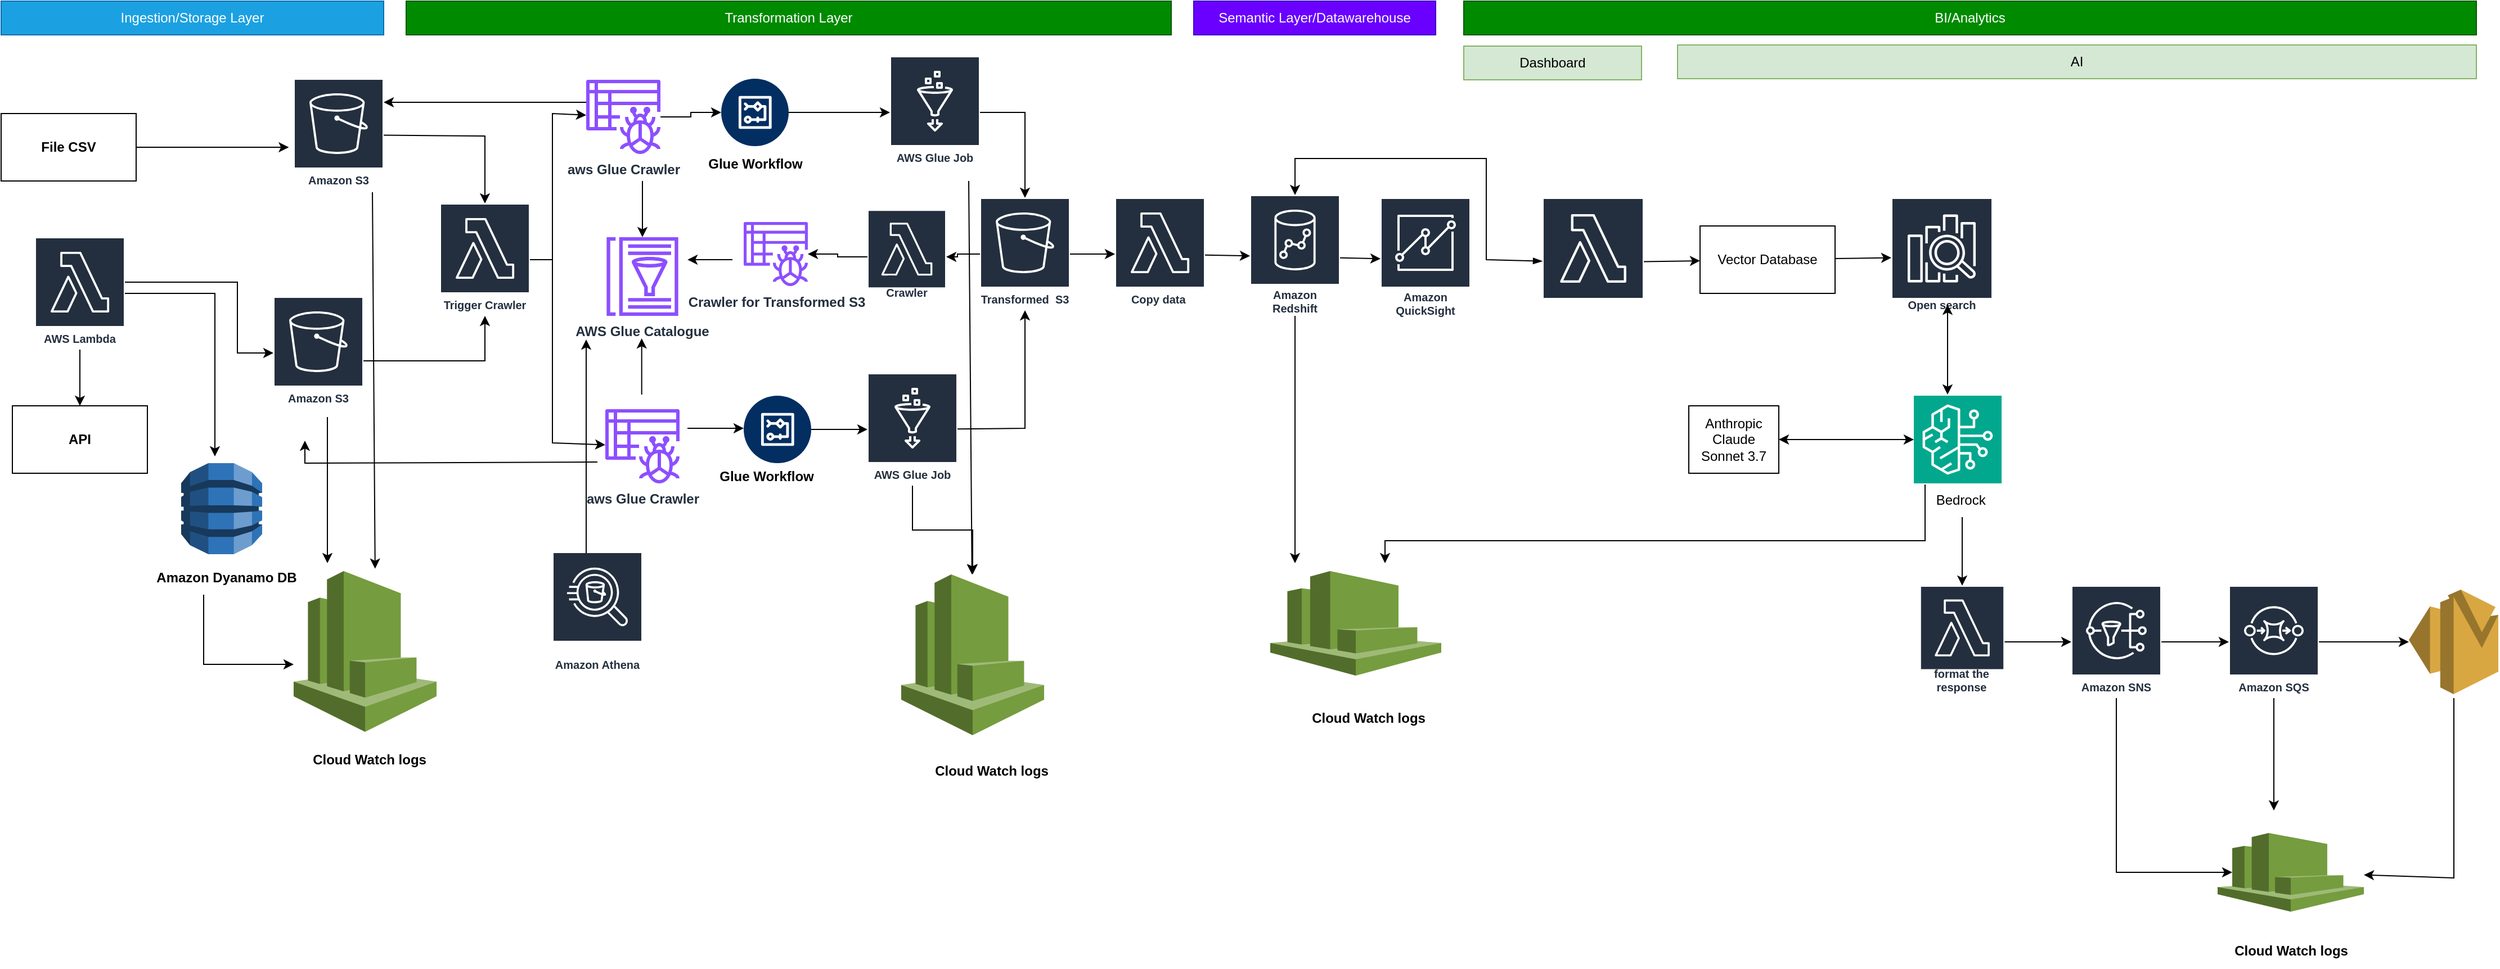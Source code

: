 <mxfile version="26.2.14">
  <diagram id="uVPwTSM-I4ESOb3dg7OG" name="Design- 1_group 7">
    <mxGraphModel grid="1" page="1" gridSize="10" guides="1" tooltips="1" connect="1" arrows="1" fold="1" pageScale="1" pageWidth="850" pageHeight="1100" math="0" shadow="0">
      <root>
        <mxCell id="0" />
        <mxCell id="1" parent="0" />
        <mxCell id="jxxskFBiHeyTxDnwI5Cl-1" value="&lt;b&gt;File CSV&lt;/b&gt;" style="rounded=0;whiteSpace=wrap;html=1;" vertex="1" parent="1">
          <mxGeometry x="20" y="180" width="120" height="60" as="geometry" />
        </mxCell>
        <mxCell id="jxxskFBiHeyTxDnwI5Cl-2" value="&lt;b&gt;API&lt;/b&gt;" style="rounded=0;whiteSpace=wrap;html=1;" vertex="1" parent="1">
          <mxGeometry x="30" y="440" width="120" height="60" as="geometry" />
        </mxCell>
        <mxCell id="jxxskFBiHeyTxDnwI5Cl-4" value="" style="edgeStyle=orthogonalEdgeStyle;rounded=0;orthogonalLoop=1;jettySize=auto;html=1;" edge="1" parent="1" source="jxxskFBiHeyTxDnwI5Cl-3" target="jxxskFBiHeyTxDnwI5Cl-2">
          <mxGeometry relative="1" as="geometry" />
        </mxCell>
        <mxCell id="jxxskFBiHeyTxDnwI5Cl-8" value="" style="edgeStyle=orthogonalEdgeStyle;rounded=0;orthogonalLoop=1;jettySize=auto;html=1;" edge="1" parent="1" source="jxxskFBiHeyTxDnwI5Cl-3" target="jxxskFBiHeyTxDnwI5Cl-5">
          <mxGeometry relative="1" as="geometry">
            <mxPoint x="190" y="340" as="targetPoint" />
            <Array as="points">
              <mxPoint x="230" y="330" />
              <mxPoint x="230" y="393" />
            </Array>
          </mxGeometry>
        </mxCell>
        <mxCell id="jxxskFBiHeyTxDnwI5Cl-3" value="AWS Lambda" style="sketch=0;outlineConnect=0;fontColor=#232F3E;gradientColor=none;strokeColor=#ffffff;fillColor=#232F3E;dashed=0;verticalLabelPosition=middle;verticalAlign=bottom;align=center;html=1;whiteSpace=wrap;fontSize=10;fontStyle=1;spacing=3;shape=mxgraph.aws4.productIcon;prIcon=mxgraph.aws4.lambda;" vertex="1" parent="1">
          <mxGeometry x="50" y="290" width="80" height="100" as="geometry" />
        </mxCell>
        <mxCell id="jxxskFBiHeyTxDnwI5Cl-5" value="Amazon S3" style="sketch=0;outlineConnect=0;fontColor=#232F3E;gradientColor=none;strokeColor=#ffffff;fillColor=#232F3E;dashed=0;verticalLabelPosition=middle;verticalAlign=bottom;align=center;html=1;whiteSpace=wrap;fontSize=10;fontStyle=1;spacing=3;shape=mxgraph.aws4.productIcon;prIcon=mxgraph.aws4.s3;" vertex="1" parent="1">
          <mxGeometry x="262" y="343" width="80" height="100" as="geometry" />
        </mxCell>
        <mxCell id="jxxskFBiHeyTxDnwI5Cl-10" value="Ingestion/Storage Layer" style="text;html=1;strokeColor=#006EAF;fillColor=#1ba1e2;align=center;verticalAlign=middle;whiteSpace=wrap;rounded=0;fontColor=#ffffff;" vertex="1" parent="1">
          <mxGeometry x="20" y="80" width="340" height="30" as="geometry" />
        </mxCell>
        <mxCell id="jxxskFBiHeyTxDnwI5Cl-13" value="Transformation Layer" style="text;html=1;strokeColor=#005700;fillColor=#008a00;align=center;verticalAlign=middle;whiteSpace=wrap;rounded=0;fontColor=#ffffff;" vertex="1" parent="1">
          <mxGeometry x="380" y="80" width="680" height="30" as="geometry" />
        </mxCell>
        <mxCell id="jxxskFBiHeyTxDnwI5Cl-16" value="Semantic Layer/Datawarehouse" style="text;html=1;strokeColor=#3700CC;fillColor=#6a00ff;align=center;verticalAlign=middle;whiteSpace=wrap;rounded=0;fontColor=#ffffff;" vertex="1" parent="1">
          <mxGeometry x="1080" y="80" width="215" height="30" as="geometry" />
        </mxCell>
        <mxCell id="jxxskFBiHeyTxDnwI5Cl-19" value="BI/Analytics" style="text;html=1;strokeColor=#005700;fillColor=#008a00;align=center;verticalAlign=middle;whiteSpace=wrap;rounded=0;fontColor=#ffffff;" vertex="1" parent="1">
          <mxGeometry x="1320" y="80" width="900" height="30" as="geometry" />
        </mxCell>
        <mxCell id="jxxskFBiHeyTxDnwI5Cl-20" value="Dashboard" style="text;html=1;strokeColor=#82b366;fillColor=#d5e8d4;align=center;verticalAlign=middle;whiteSpace=wrap;rounded=0;" vertex="1" parent="1">
          <mxGeometry x="1320" y="120" width="158" height="30" as="geometry" />
        </mxCell>
        <mxCell id="jxxskFBiHeyTxDnwI5Cl-21" value="AI" style="text;html=1;strokeColor=#82b366;fillColor=#d5e8d4;align=center;verticalAlign=middle;whiteSpace=wrap;rounded=0;" vertex="1" parent="1">
          <mxGeometry x="1510" y="119" width="710" height="30" as="geometry" />
        </mxCell>
        <mxCell id="kxueX3T6nrPfQmK-YqOd-4" value="&lt;b&gt;AWS Glue Catalogue&lt;/b&gt;" style="rounded=1;whiteSpace=wrap;html=1;sketch=0;outlineConnect=0;fontColor=#232F3E;gradientColor=none;fillColor=#8C4FFF;strokeColor=none;dashed=0;verticalLabelPosition=bottom;verticalAlign=top;fontStyle=0;aspect=fixed;pointerEvents=1;shape=mxgraph.aws4.glue_data_catalog;" vertex="1" parent="1">
          <mxGeometry x="520" y="290" width="140" height="70" as="geometry" />
        </mxCell>
        <mxCell id="NdgmMcUFVwRqG-mPWk5h-1" value="Amazon Redshift" style="sketch=0;outlineConnect=0;fontColor=#232F3E;gradientColor=none;strokeColor=#ffffff;fillColor=#232F3E;dashed=0;verticalLabelPosition=middle;verticalAlign=bottom;align=center;html=1;whiteSpace=wrap;fontSize=10;fontStyle=1;spacing=3;shape=mxgraph.aws4.productIcon;prIcon=mxgraph.aws4.redshift;" vertex="1" parent="1">
          <mxGeometry x="1130" y="252.5" width="80" height="110" as="geometry" />
        </mxCell>
        <mxCell id="NdgmMcUFVwRqG-mPWk5h-3" value="&lt;span style=&quot;color: rgba(0, 0, 0, 0); font-family: monospace; font-size: 0px; text-align: start;&quot;&gt;%3CmxGraphModel%3E%3Croot%3E%3CmxCell%20id%3D%220%22%2F%3E%3CmxCell%20id%3D%221%22%20parent%3D%220%22%2F%3E%3CmxCell%20id%3D%222%22%20value%3D%22%22%20style%3D%22rounded%3D0%3BwhiteSpace%3Dwrap%3Bhtml%3D1%3B%22%20vertex%3D%221%22%20parent%3D%221%22%3E%3CmxGeometry%20x%3D%22620%22%20y%3D%22280%22%20width%3D%22500%22%20height%3D%22140%22%20as%3D%22geometry%22%2F%3E%3C%2FmxCell%3E%3CmxCell%20id%3D%223%22%20value%3D%22%22%20style%3D%22rounded%3D0%3BwhiteSpace%3Dwrap%3Bhtml%3D1%3B%22%20vertex%3D%221%22%20parent%3D%221%22%3E%3CmxGeometry%20x%3D%22620%22%20y%3D%2230%22%20width%3D%22500%22%20height%3D%22190%22%20as%3D%22geometry%22%2F%3E%3C%2FmxCell%3E%3CmxCell%20id%3D%224%22%20value%3D%22%22%20style%3D%22edgeStyle%3DorthogonalEdgeStyle%3Brounded%3D0%3BorthogonalLoop%3D1%3BjettySize%3Dauto%3Bhtml%3D1%3B%22%20edge%3D%221%22%20source%3D%225%22%20parent%3D%221%22%3E%3CmxGeometry%20relative%3D%221%22%20as%3D%22geometry%22%3E%3CmxPoint%20x%3D%22777%22%20y%3D%22119%22%20as%3D%22targetPoint%22%2F%3E%3C%2FmxGeometry%3E%3C%2FmxCell%3E%3CmxCell%20id%3D%225%22%20value%3D%22%22%20style%3D%22sketch%3D0%3BoutlineConnect%3D0%3BfontColor%3D%23232F3E%3BgradientColor%3Dnone%3BfillColor%3D%238C4FFF%3BstrokeColor%3Dnone%3Bdashed%3D0%3BverticalLabelPosition%3Dbottom%3BverticalAlign%3Dtop%3Balign%3Dcenter%3Bhtml%3D1%3BfontSize%3D12%3BfontStyle%3D0%3Baspect%3Dfixed%3BpointerEvents%3D1%3Bshape%3Dmxgraph.aws4.redshift_query_editor_v20_light%3B%22%20vertex%3D%221%22%20parent%3D%221%22%3E%3CmxGeometry%20x%3D%22640%22%20y%3D%2280%22%20width%3D%2278%22%20height%3D%2278%22%20as%3D%22geometry%22%2F%3E%3C%2FmxCell%3E%3CmxCell%20id%3D%226%22%20value%3D%22%26lt%3Bspan%20style%3D%26quot%3Bfont-size%3A%2020px%3B%26quot%3B%26gt%3BQuery%20Redshift%26amp%3Bnbsp%3B%20%26amp%3Bnbsp%3B%26amp%3Bnbsp%3B%26lt%3B%2Fspan%26gt%3B%22%20style%3D%22text%3Bhtml%3D1%3Balign%3Dcenter%3BverticalAlign%3Dmiddle%3BwhiteSpace%3Dwrap%3Brounded%3D0%3B%22%20vertex%3D%221%22%20parent%3D%221%22%3E%3CmxGeometry%20x%3D%22630%22%20y%3D%22170%22%20width%3D%2281%22%20height%3D%2250%22%20as%3D%22geometry%22%2F%3E%3C%2FmxCell%3E%3CmxCell%20id%3D%227%22%20value%3D%22%22%20style%3D%22edgeStyle%3DorthogonalEdgeStyle%3Brounded%3D0%3BorthogonalLoop%3D1%3BjettySize%3Dauto%3Bhtml%3D1%3B%22%20edge%3D%221%22%20source%3D%228%22%20target%3D%2210%22%20parent%3D%221%22%3E%3CmxGeometry%20relative%3D%221%22%20as%3D%22geometry%22%2F%3E%3C%2FmxCell%3E%3CmxCell%20id%3D%228%22%20value%3D%22%22%20style%3D%22rounded%3D1%3BwhiteSpace%3Dwrap%3Bhtml%3D1%3B%22%20vertex%3D%221%22%20parent%3D%221%22%3E%3CmxGeometry%20x%3D%22780%22%20y%3D%2264%22%20width%3D%22130%22%20height%3D%22110%22%20as%3D%22geometry%22%2F%3E%3C%2FmxCell%3E%3CmxCell%20id%3D%229%22%20value%3D%22%26lt%3Bb%26gt%3B%26lt%3Bfont%20style%3D%26quot%3Bfont-size%3A%2016px%3B%26quot%3B%26gt%3BFormat%20the%20query%20result%26amp%3Bnbsp%3B%20%26amp%3Bnbsp%3B%26lt%3B%2Ffont%26gt%3B%26lt%3B%2Fb%26gt%3B%22%20style%3D%22text%3Bhtml%3D1%3Balign%3Dcenter%3BverticalAlign%3Dmiddle%3BwhiteSpace%3Dwrap%3Brounded%3D0%3B%22%20vertex%3D%221%22%20parent%3D%221%22%3E%3CmxGeometry%20x%3D%22800%22%20y%3D%22120%22%20width%3D%2280%22%20height%3D%2213%22%20as%3D%22geometry%22%2F%3E%3C%2FmxCell%3E%3CmxCell%20id%3D%2210%22%20value%3D%22%26lt%3Bb%26gt%3B%26lt%3Bfont%20style%3D%26quot%3Bfont-size%3A%2017px%3B%26quot%3B%26gt%3BCreate%20Bedrock%20Prompt%26lt%3B%2Ffont%26gt%3B%26lt%3B%2Fb%26gt%3B%22%20style%3D%22rounded%3D1%3BwhiteSpace%3Dwrap%3Bhtml%3D1%3B%22%20vertex%3D%221%22%20parent%3D%221%22%3E%3CmxGeometry%20x%3D%22958%22%20y%3D%2270%22%20width%3D%22142%22%20height%3D%22100%22%20as%3D%22geometry%22%2F%3E%3C%2FmxCell%3E%3CmxCell%20id%3D%2211%22%20value%3D%22%22%20style%3D%22edgeStyle%3DorthogonalEdgeStyle%3Brounded%3D0%3BorthogonalLoop%3D1%3BjettySize%3Dauto%3Bhtml%3D1%3B%22%20edge%3D%221%22%20source%3D%2212%22%20target%3D%2213%22%20parent%3D%221%22%3E%3CmxGeometry%20relative%3D%221%22%20as%3D%22geometry%22%2F%3E%3C%2FmxCell%3E%3CmxCell%20id%3D%2212%22%20value%3D%22%26lt%3Bb%26gt%3B%26lt%3Bfont%20style%3D%26quot%3Bfont-size%3A%2014px%3B%26quot%3B%26gt%3BExtract%20and%20clean%20the%20response%26lt%3B%2Ffont%26gt%3B%26lt%3B%2Fb%26gt%3B%22%20style%3D%22rounded%3D1%3BwhiteSpace%3Dwrap%3Bhtml%3D1%3B%22%20vertex%3D%221%22%20parent%3D%221%22%3E%3CmxGeometry%20x%3D%22770%22%20y%3D%22300%22%20width%3D%22150%22%20height%3D%2280%22%20as%3D%22geometry%22%2F%3E%3C%2FmxCell%3E%3CmxCell%20id%3D%2213%22%20value%3D%22%26lt%3Bb%26gt%3B%26lt%3Bfont%20style%3D%26quot%3Bfont-size%3A%2015px%3B%26quot%3B%26gt%3BCompose%20Email%26lt%3B%2Ffont%26gt%3B%26lt%3B%2Fb%26gt%3B%22%20style%3D%22rounded%3D1%3BwhiteSpace%3Dwrap%3Bhtml%3D1%3B%22%20vertex%3D%221%22%20parent%3D%221%22%3E%3CmxGeometry%20x%3D%22970%22%20y%3D%22300%22%20width%3D%22130%22%20height%3D%2280%22%20as%3D%22geometry%22%2F%3E%3C%2FmxCell%3E%3C%2Froot%3E%3C%2FmxGraphModel%3E&lt;/span&gt;" style="text;html=1;align=center;verticalAlign=middle;resizable=0;points=[];autosize=1;strokeColor=none;fillColor=none;" vertex="1" parent="1">
          <mxGeometry x="1360" y="168" width="20" height="30" as="geometry" />
        </mxCell>
        <mxCell id="NdgmMcUFVwRqG-mPWk5h-4" value="" style="endArrow=classic;html=1;rounded=0;" edge="1" parent="1" source="NdgmMcUFVwRqG-mPWk5h-1">
          <mxGeometry width="50" height="50" relative="1" as="geometry">
            <mxPoint x="1030" y="210" as="sourcePoint" />
            <mxPoint x="1246" y="309.138" as="targetPoint" />
            <Array as="points" />
          </mxGeometry>
        </mxCell>
        <mxCell id="NdgmMcUFVwRqG-mPWk5h-24" value="" style="edgeStyle=orthogonalEdgeStyle;rounded=0;orthogonalLoop=1;jettySize=auto;html=1;" edge="1" parent="1">
          <mxGeometry relative="1" as="geometry">
            <mxPoint x="1562" y="269" as="sourcePoint" />
          </mxGeometry>
        </mxCell>
        <mxCell id="NdgmMcUFVwRqG-mPWk5h-28" value="" style="edgeStyle=orthogonalEdgeStyle;rounded=0;orthogonalLoop=1;jettySize=auto;html=1;" edge="1" parent="1">
          <mxGeometry relative="1" as="geometry">
            <mxPoint x="1572" y="490" as="sourcePoint" />
          </mxGeometry>
        </mxCell>
        <mxCell id="tdSEYLFO0Eo2iPIAGFcT-5" value="" style="edgeStyle=orthogonalEdgeStyle;rounded=0;orthogonalLoop=1;jettySize=auto;html=1;" edge="1" parent="1" source="NdgmMcUFVwRqG-mPWk5h-43" target="tdSEYLFO0Eo2iPIAGFcT-3">
          <mxGeometry relative="1" as="geometry" />
        </mxCell>
        <mxCell id="NdgmMcUFVwRqG-mPWk5h-43" value="Transformed&amp;nbsp;&lt;span style=&quot;background-color: transparent; color: light-dark(rgb(35, 47, 62), rgb(189, 199, 212));&quot;&gt;&amp;nbsp;S3&lt;/span&gt;" style="sketch=0;outlineConnect=0;fontColor=#232F3E;gradientColor=none;strokeColor=#ffffff;fillColor=#232F3E;dashed=0;verticalLabelPosition=middle;verticalAlign=bottom;align=center;html=1;whiteSpace=wrap;fontSize=10;fontStyle=1;spacing=3;shape=mxgraph.aws4.productIcon;prIcon=mxgraph.aws4.s3;" vertex="1" parent="1">
          <mxGeometry x="890" y="255" width="80" height="100" as="geometry" />
        </mxCell>
        <mxCell id="NdgmMcUFVwRqG-mPWk5h-44" value="AWS Glue Job" style="sketch=0;outlineConnect=0;fontColor=#232F3E;gradientColor=none;strokeColor=#ffffff;fillColor=#232F3E;dashed=0;verticalLabelPosition=middle;verticalAlign=bottom;align=center;html=1;whiteSpace=wrap;fontSize=10;fontStyle=1;spacing=3;shape=mxgraph.aws4.productIcon;prIcon=mxgraph.aws4.glue;" vertex="1" parent="1">
          <mxGeometry x="810" y="129" width="80" height="100" as="geometry" />
        </mxCell>
        <mxCell id="NdgmMcUFVwRqG-mPWk5h-47" value="&lt;b&gt;aws Glue Crawler&lt;/b&gt;" style="sketch=0;outlineConnect=0;fontColor=#232F3E;gradientColor=none;fillColor=#8C4FFF;strokeColor=none;dashed=0;verticalLabelPosition=bottom;verticalAlign=top;align=center;html=1;fontSize=12;fontStyle=0;aspect=fixed;pointerEvents=1;shape=mxgraph.aws4.glue_crawlers;" vertex="1" parent="1">
          <mxGeometry x="557" y="443" width="66" height="66" as="geometry" />
        </mxCell>
        <mxCell id="NdgmMcUFVwRqG-mPWk5h-52" value="Amazon S3" style="sketch=0;outlineConnect=0;fontColor=#232F3E;gradientColor=none;strokeColor=#ffffff;fillColor=#232F3E;dashed=0;verticalLabelPosition=middle;verticalAlign=bottom;align=center;html=1;whiteSpace=wrap;fontSize=10;fontStyle=1;spacing=3;shape=mxgraph.aws4.productIcon;prIcon=mxgraph.aws4.s3;" vertex="1" parent="1">
          <mxGeometry x="280" y="149" width="80" height="100" as="geometry" />
        </mxCell>
        <mxCell id="NdgmMcUFVwRqG-mPWk5h-54" value="" style="endArrow=classic;html=1;rounded=0;exitX=1;exitY=0.5;exitDx=0;exitDy=0;entryX=-0.054;entryY=0.61;entryDx=0;entryDy=0;entryPerimeter=0;" edge="1" parent="1" source="jxxskFBiHeyTxDnwI5Cl-1" target="NdgmMcUFVwRqG-mPWk5h-52">
          <mxGeometry width="50" height="50" relative="1" as="geometry">
            <mxPoint x="730" y="320" as="sourcePoint" />
            <mxPoint x="780" y="270" as="targetPoint" />
          </mxGeometry>
        </mxCell>
        <mxCell id="tdSEYLFO0Eo2iPIAGFcT-37" value="" style="edgeStyle=orthogonalEdgeStyle;rounded=0;orthogonalLoop=1;jettySize=auto;html=1;" edge="1" parent="1" source="NdgmMcUFVwRqG-mPWk5h-56" target="tdSEYLFO0Eo2iPIAGFcT-25">
          <mxGeometry relative="1" as="geometry" />
        </mxCell>
        <mxCell id="NdgmMcUFVwRqG-mPWk5h-56" value="&lt;b&gt;aws Glue Crawler&lt;/b&gt;" style="sketch=0;outlineConnect=0;fontColor=#232F3E;gradientColor=none;fillColor=#8C4FFF;strokeColor=none;dashed=0;verticalLabelPosition=bottom;verticalAlign=top;align=center;html=1;fontSize=12;fontStyle=0;aspect=fixed;pointerEvents=1;shape=mxgraph.aws4.glue_crawlers;" vertex="1" parent="1">
          <mxGeometry x="540" y="150" width="66" height="66" as="geometry" />
        </mxCell>
        <mxCell id="NdgmMcUFVwRqG-mPWk5h-58" value="" style="endArrow=classic;html=1;rounded=0;" edge="1" parent="1">
          <mxGeometry width="50" height="50" relative="1" as="geometry">
            <mxPoint x="589.33" y="430" as="sourcePoint" />
            <mxPoint x="589.33" y="380" as="targetPoint" />
          </mxGeometry>
        </mxCell>
        <mxCell id="NdgmMcUFVwRqG-mPWk5h-59" value="Trigger Crawler" style="sketch=0;outlineConnect=0;fontColor=#232F3E;gradientColor=none;strokeColor=#ffffff;fillColor=#232F3E;dashed=0;verticalLabelPosition=middle;verticalAlign=bottom;align=center;html=1;whiteSpace=wrap;fontSize=10;fontStyle=1;spacing=3;shape=mxgraph.aws4.productIcon;prIcon=mxgraph.aws4.lambda;" vertex="1" parent="1">
          <mxGeometry x="410" y="260" width="80" height="100" as="geometry" />
        </mxCell>
        <mxCell id="NdgmMcUFVwRqG-mPWk5h-62" value="" style="endArrow=classic;html=1;rounded=0;" edge="1" parent="1" target="NdgmMcUFVwRqG-mPWk5h-59">
          <mxGeometry width="50" height="50" relative="1" as="geometry">
            <mxPoint x="342" y="400" as="sourcePoint" />
            <mxPoint x="450" y="420" as="targetPoint" />
            <Array as="points">
              <mxPoint x="390" y="400" />
              <mxPoint x="450" y="400" />
            </Array>
          </mxGeometry>
        </mxCell>
        <mxCell id="NdgmMcUFVwRqG-mPWk5h-63" value="" style="endArrow=classic;html=1;rounded=0;" edge="1" parent="1" source="NdgmMcUFVwRqG-mPWk5h-52" target="NdgmMcUFVwRqG-mPWk5h-59">
          <mxGeometry width="50" height="50" relative="1" as="geometry">
            <mxPoint x="960" y="320" as="sourcePoint" />
            <mxPoint x="450" y="250" as="targetPoint" />
            <Array as="points">
              <mxPoint x="450" y="200" />
            </Array>
          </mxGeometry>
        </mxCell>
        <mxCell id="NdgmMcUFVwRqG-mPWk5h-64" value="" style="endArrow=classic;html=1;rounded=0;" edge="1" parent="1" source="NdgmMcUFVwRqG-mPWk5h-59" target="NdgmMcUFVwRqG-mPWk5h-56">
          <mxGeometry width="50" height="50" relative="1" as="geometry">
            <mxPoint x="740" y="320" as="sourcePoint" />
            <mxPoint x="530" y="180" as="targetPoint" />
            <Array as="points">
              <mxPoint x="510" y="310" />
              <mxPoint x="510" y="180" />
            </Array>
          </mxGeometry>
        </mxCell>
        <mxCell id="NdgmMcUFVwRqG-mPWk5h-65" value="" style="endArrow=classic;html=1;rounded=0;" edge="1" parent="1" target="NdgmMcUFVwRqG-mPWk5h-47">
          <mxGeometry width="50" height="50" relative="1" as="geometry">
            <mxPoint x="510" y="310" as="sourcePoint" />
            <mxPoint x="510" y="510" as="targetPoint" />
            <Array as="points">
              <mxPoint x="510" y="473" />
            </Array>
          </mxGeometry>
        </mxCell>
        <mxCell id="vnR1EjzJwdxpdGLLJzKx-2" value="" style="edgeStyle=orthogonalEdgeStyle;rounded=0;orthogonalLoop=1;jettySize=auto;html=1;" edge="1" parent="1" source="NdgmMcUFVwRqG-mPWk5h-66" target="vnR1EjzJwdxpdGLLJzKx-1">
          <mxGeometry relative="1" as="geometry" />
        </mxCell>
        <mxCell id="NdgmMcUFVwRqG-mPWk5h-66" value="AWS Glue Job" style="sketch=0;outlineConnect=0;fontColor=#232F3E;gradientColor=none;strokeColor=#ffffff;fillColor=#232F3E;dashed=0;verticalLabelPosition=middle;verticalAlign=bottom;align=center;html=1;whiteSpace=wrap;fontSize=10;fontStyle=1;spacing=3;shape=mxgraph.aws4.productIcon;prIcon=mxgraph.aws4.glue;" vertex="1" parent="1">
          <mxGeometry x="790" y="411" width="80" height="100" as="geometry" />
        </mxCell>
        <mxCell id="NdgmMcUFVwRqG-mPWk5h-68" value="" style="endArrow=classic;html=1;rounded=0;" edge="1" parent="1">
          <mxGeometry width="50" height="50" relative="1" as="geometry">
            <mxPoint x="630" y="460" as="sourcePoint" />
            <mxPoint x="680" y="460" as="targetPoint" />
          </mxGeometry>
        </mxCell>
        <mxCell id="NdgmMcUFVwRqG-mPWk5h-69" value="" style="endArrow=classic;html=1;rounded=0;" edge="1" parent="1" source="NdgmMcUFVwRqG-mPWk5h-44" target="NdgmMcUFVwRqG-mPWk5h-43">
          <mxGeometry width="50" height="50" relative="1" as="geometry">
            <mxPoint x="740" y="320" as="sourcePoint" />
            <mxPoint x="790" y="270" as="targetPoint" />
            <Array as="points">
              <mxPoint x="930" y="179" />
            </Array>
          </mxGeometry>
        </mxCell>
        <mxCell id="NdgmMcUFVwRqG-mPWk5h-70" value="" style="endArrow=classic;html=1;rounded=0;" edge="1" parent="1" source="NdgmMcUFVwRqG-mPWk5h-66" target="NdgmMcUFVwRqG-mPWk5h-43">
          <mxGeometry width="50" height="50" relative="1" as="geometry">
            <mxPoint x="780" y="430" as="sourcePoint" />
            <mxPoint x="870" y="380" as="targetPoint" />
            <Array as="points">
              <mxPoint x="930" y="460" />
            </Array>
          </mxGeometry>
        </mxCell>
        <mxCell id="NdgmMcUFVwRqG-mPWk5h-72" value="" style="endArrow=classic;html=1;rounded=0;" edge="1" parent="1" target="kxueX3T6nrPfQmK-YqOd-4">
          <mxGeometry width="50" height="50" relative="1" as="geometry">
            <mxPoint x="590" y="240" as="sourcePoint" />
            <mxPoint x="840" y="360" as="targetPoint" />
          </mxGeometry>
        </mxCell>
        <mxCell id="NdgmMcUFVwRqG-mPWk5h-73" value="Copy data&amp;nbsp;" style="sketch=0;outlineConnect=0;fontColor=#232F3E;gradientColor=none;strokeColor=#ffffff;fillColor=#232F3E;dashed=0;verticalLabelPosition=middle;verticalAlign=bottom;align=center;html=1;whiteSpace=wrap;fontSize=10;fontStyle=1;spacing=3;shape=mxgraph.aws4.productIcon;prIcon=mxgraph.aws4.lambda;" vertex="1" parent="1">
          <mxGeometry x="1010" y="255" width="80" height="100" as="geometry" />
        </mxCell>
        <mxCell id="NdgmMcUFVwRqG-mPWk5h-74" value="" style="endArrow=classic;html=1;rounded=0;" edge="1" parent="1" source="NdgmMcUFVwRqG-mPWk5h-43" target="NdgmMcUFVwRqG-mPWk5h-73">
          <mxGeometry width="50" height="50" relative="1" as="geometry">
            <mxPoint x="850" y="520" as="sourcePoint" />
            <mxPoint x="900" y="470" as="targetPoint" />
          </mxGeometry>
        </mxCell>
        <mxCell id="NdgmMcUFVwRqG-mPWk5h-75" value="" style="endArrow=classic;html=1;rounded=0;" edge="1" parent="1" source="NdgmMcUFVwRqG-mPWk5h-73" target="NdgmMcUFVwRqG-mPWk5h-1">
          <mxGeometry width="50" height="50" relative="1" as="geometry">
            <mxPoint x="980" y="310" as="sourcePoint" />
            <mxPoint x="1000" y="299" as="targetPoint" />
          </mxGeometry>
        </mxCell>
        <mxCell id="KIyy2ukATVrZH0DJ2-jI-8" value="" style="endArrow=classic;html=1;rounded=0;startArrow=blockThin;startFill=1;" edge="1" parent="1" target="NdgmMcUFVwRqG-mPWk5h-1">
          <mxGeometry width="50" height="50" relative="1" as="geometry">
            <mxPoint x="1390" y="311.316" as="sourcePoint" />
            <mxPoint x="1060" y="240" as="targetPoint" />
            <Array as="points">
              <mxPoint x="1340" y="310" />
              <mxPoint x="1340" y="220" />
              <mxPoint x="1170" y="220" />
            </Array>
          </mxGeometry>
        </mxCell>
        <mxCell id="omUw0oPAIwcZddVCJaXM-2" value="" style="endArrow=classic;html=1;rounded=0;" edge="1" parent="1">
          <mxGeometry width="50" height="50" relative="1" as="geometry">
            <mxPoint x="540" y="170" as="sourcePoint" />
            <mxPoint x="360" y="170" as="targetPoint" />
          </mxGeometry>
        </mxCell>
        <mxCell id="omUw0oPAIwcZddVCJaXM-3" value="" style="endArrow=classic;html=1;rounded=0;" edge="1" parent="1">
          <mxGeometry width="50" height="50" relative="1" as="geometry">
            <mxPoint x="550" y="490" as="sourcePoint" />
            <mxPoint x="290" y="471" as="targetPoint" />
            <Array as="points">
              <mxPoint x="290" y="491" />
            </Array>
          </mxGeometry>
        </mxCell>
        <mxCell id="omUw0oPAIwcZddVCJaXM-4" value="&lt;b&gt;Crawler for Transformed S3&lt;/b&gt;" style="sketch=0;outlineConnect=0;fontColor=#232F3E;gradientColor=none;fillColor=#8C4FFF;strokeColor=none;dashed=0;verticalLabelPosition=bottom;verticalAlign=top;align=center;html=1;fontSize=12;fontStyle=0;aspect=fixed;pointerEvents=1;shape=mxgraph.aws4.glue_crawlers;" vertex="1" parent="1">
          <mxGeometry x="680" y="276.5" width="57" height="57" as="geometry" />
        </mxCell>
        <mxCell id="omUw0oPAIwcZddVCJaXM-5" value="" style="endArrow=classic;html=1;rounded=0;entryX=1.129;entryY=0.286;entryDx=0;entryDy=0;entryPerimeter=0;" edge="1" parent="1" target="kxueX3T6nrPfQmK-YqOd-4">
          <mxGeometry width="50" height="50" relative="1" as="geometry">
            <mxPoint x="670" y="310" as="sourcePoint" />
            <mxPoint x="720" y="260" as="targetPoint" />
          </mxGeometry>
        </mxCell>
        <mxCell id="tdSEYLFO0Eo2iPIAGFcT-1" value="Amazon Athena" style="sketch=0;outlineConnect=0;fontColor=#232F3E;gradientColor=none;strokeColor=#ffffff;fillColor=#232F3E;dashed=0;verticalLabelPosition=middle;verticalAlign=bottom;align=center;html=1;whiteSpace=wrap;fontSize=10;fontStyle=1;spacing=3;shape=mxgraph.aws4.productIcon;prIcon=mxgraph.aws4.athena;" vertex="1" parent="1">
          <mxGeometry x="510" y="570" width="80" height="110" as="geometry" />
        </mxCell>
        <mxCell id="tdSEYLFO0Eo2iPIAGFcT-2" value="" style="endArrow=classic;html=1;rounded=0;" edge="1" parent="1">
          <mxGeometry width="50" height="50" relative="1" as="geometry">
            <mxPoint x="540" y="571" as="sourcePoint" />
            <mxPoint x="540" y="381" as="targetPoint" />
          </mxGeometry>
        </mxCell>
        <mxCell id="tdSEYLFO0Eo2iPIAGFcT-4" value="" style="edgeStyle=orthogonalEdgeStyle;rounded=0;orthogonalLoop=1;jettySize=auto;html=1;" edge="1" parent="1" source="tdSEYLFO0Eo2iPIAGFcT-3" target="omUw0oPAIwcZddVCJaXM-4">
          <mxGeometry relative="1" as="geometry" />
        </mxCell>
        <mxCell id="tdSEYLFO0Eo2iPIAGFcT-3" value="Trigger Crawler" style="sketch=0;outlineConnect=0;fontColor=#232F3E;gradientColor=none;strokeColor=#ffffff;fillColor=#232F3E;dashed=0;verticalLabelPosition=middle;verticalAlign=bottom;align=center;html=1;whiteSpace=wrap;fontSize=10;fontStyle=1;spacing=3;shape=mxgraph.aws4.productIcon;prIcon=mxgraph.aws4.lambda;" vertex="1" parent="1">
          <mxGeometry x="790" y="265.63" width="70" height="83.75" as="geometry" />
        </mxCell>
        <mxCell id="tdSEYLFO0Eo2iPIAGFcT-6" value="Amazon QuickSight" style="sketch=0;outlineConnect=0;fontColor=#232F3E;gradientColor=none;strokeColor=#ffffff;fillColor=#232F3E;dashed=0;verticalLabelPosition=middle;verticalAlign=bottom;align=center;html=1;whiteSpace=wrap;fontSize=10;fontStyle=1;spacing=3;shape=mxgraph.aws4.productIcon;prIcon=mxgraph.aws4.quicksight;" vertex="1" parent="1">
          <mxGeometry x="1246" y="255" width="80" height="110" as="geometry" />
        </mxCell>
        <mxCell id="tdSEYLFO0Eo2iPIAGFcT-7" value="" style="edgeStyle=orthogonalEdgeStyle;rounded=0;orthogonalLoop=1;jettySize=auto;html=1;" edge="1" parent="1" source="tdSEYLFO0Eo2iPIAGFcT-8" target="tdSEYLFO0Eo2iPIAGFcT-23">
          <mxGeometry relative="1" as="geometry" />
        </mxCell>
        <mxCell id="tdSEYLFO0Eo2iPIAGFcT-8" value="Amazon SNS" style="sketch=0;outlineConnect=0;fontColor=#232F3E;gradientColor=none;strokeColor=#ffffff;fillColor=#232F3E;dashed=0;verticalLabelPosition=middle;verticalAlign=bottom;align=center;html=1;whiteSpace=wrap;fontSize=10;fontStyle=1;spacing=3;shape=mxgraph.aws4.productIcon;prIcon=mxgraph.aws4.sns;" vertex="1" parent="1">
          <mxGeometry x="1860" y="600" width="80" height="100" as="geometry" />
        </mxCell>
        <mxCell id="tdSEYLFO0Eo2iPIAGFcT-9" value="" style="sketch=0;outlineConnect=0;fontColor=#232F3E;gradientColor=none;strokeColor=#ffffff;fillColor=#232F3E;dashed=0;verticalLabelPosition=middle;verticalAlign=bottom;align=center;html=1;whiteSpace=wrap;fontSize=10;fontStyle=1;spacing=3;shape=mxgraph.aws4.productIcon;prIcon=mxgraph.aws4.lambda;" vertex="1" parent="1">
          <mxGeometry x="1390" y="255" width="90" height="115" as="geometry" />
        </mxCell>
        <mxCell id="tdSEYLFO0Eo2iPIAGFcT-10" value="" style="edgeStyle=orthogonalEdgeStyle;rounded=0;orthogonalLoop=1;jettySize=auto;html=1;" edge="1" parent="1" source="tdSEYLFO0Eo2iPIAGFcT-11" target="tdSEYLFO0Eo2iPIAGFcT-14">
          <mxGeometry relative="1" as="geometry" />
        </mxCell>
        <mxCell id="tdSEYLFO0Eo2iPIAGFcT-11" value="Bedrock&amp;nbsp;" style="text;html=1;align=center;verticalAlign=middle;resizable=0;points=[];autosize=1;strokeColor=none;fillColor=none;" vertex="1" parent="1">
          <mxGeometry x="1728" y="509" width="70" height="30" as="geometry" />
        </mxCell>
        <mxCell id="tdSEYLFO0Eo2iPIAGFcT-12" value="" style="sketch=0;points=[[0,0,0],[0.25,0,0],[0.5,0,0],[0.75,0,0],[1,0,0],[0,1,0],[0.25,1,0],[0.5,1,0],[0.75,1,0],[1,1,0],[0,0.25,0],[0,0.5,0],[0,0.75,0],[1,0.25,0],[1,0.5,0],[1,0.75,0]];outlineConnect=0;fontColor=#232F3E;fillColor=#01A88D;strokeColor=#ffffff;dashed=0;verticalLabelPosition=bottom;verticalAlign=top;align=center;html=1;fontSize=12;fontStyle=0;aspect=fixed;shape=mxgraph.aws4.resourceIcon;resIcon=mxgraph.aws4.bedrock;" vertex="1" parent="1">
          <mxGeometry x="1720" y="431" width="78" height="78" as="geometry" />
        </mxCell>
        <mxCell id="tdSEYLFO0Eo2iPIAGFcT-13" value="" style="edgeStyle=orthogonalEdgeStyle;rounded=0;orthogonalLoop=1;jettySize=auto;html=1;" edge="1" parent="1" source="tdSEYLFO0Eo2iPIAGFcT-14" target="tdSEYLFO0Eo2iPIAGFcT-8">
          <mxGeometry relative="1" as="geometry" />
        </mxCell>
        <mxCell id="tdSEYLFO0Eo2iPIAGFcT-14" value="format the response" style="sketch=0;outlineConnect=0;fontColor=#232F3E;gradientColor=none;strokeColor=#ffffff;fillColor=#232F3E;dashed=0;verticalLabelPosition=middle;verticalAlign=bottom;align=center;html=1;whiteSpace=wrap;fontSize=10;fontStyle=1;spacing=3;shape=mxgraph.aws4.productIcon;prIcon=mxgraph.aws4.lambda;" vertex="1" parent="1">
          <mxGeometry x="1725.4" y="600" width="75.2" height="100" as="geometry" />
        </mxCell>
        <mxCell id="tdSEYLFO0Eo2iPIAGFcT-15" value="Anthropic&lt;br&gt;Claude&lt;br&gt;Sonnet 3.7" style="rounded=0;whiteSpace=wrap;html=1;" vertex="1" parent="1">
          <mxGeometry x="1520" y="440" width="80" height="60" as="geometry" />
        </mxCell>
        <mxCell id="tdSEYLFO0Eo2iPIAGFcT-16" value="Open search" style="sketch=0;outlineConnect=0;fontColor=#232F3E;gradientColor=none;strokeColor=#ffffff;fillColor=#232F3E;dashed=0;verticalLabelPosition=middle;verticalAlign=bottom;align=center;html=1;whiteSpace=wrap;fontSize=10;fontStyle=1;spacing=3;shape=mxgraph.aws4.productIcon;prIcon=mxgraph.aws4.elasticsearch_service;" vertex="1" parent="1">
          <mxGeometry x="1700" y="255" width="90" height="105" as="geometry" />
        </mxCell>
        <mxCell id="tdSEYLFO0Eo2iPIAGFcT-17" value="" style="endArrow=classic;html=1;rounded=0;" edge="1" parent="1" source="tdSEYLFO0Eo2iPIAGFcT-19" target="tdSEYLFO0Eo2iPIAGFcT-16">
          <mxGeometry width="50" height="50" relative="1" as="geometry">
            <mxPoint x="1130" y="630" as="sourcePoint" />
            <mxPoint x="1180" y="580" as="targetPoint" />
          </mxGeometry>
        </mxCell>
        <mxCell id="tdSEYLFO0Eo2iPIAGFcT-18" value="" style="endArrow=classic;html=1;rounded=0;" edge="1" parent="1" source="tdSEYLFO0Eo2iPIAGFcT-9" target="tdSEYLFO0Eo2iPIAGFcT-19">
          <mxGeometry width="50" height="50" relative="1" as="geometry">
            <mxPoint x="1480" y="313" as="sourcePoint" />
            <mxPoint x="1760" y="313" as="targetPoint" />
          </mxGeometry>
        </mxCell>
        <mxCell id="tdSEYLFO0Eo2iPIAGFcT-19" value="Vector Database" style="rounded=0;whiteSpace=wrap;html=1;" vertex="1" parent="1">
          <mxGeometry x="1530" y="280" width="120" height="60" as="geometry" />
        </mxCell>
        <mxCell id="tdSEYLFO0Eo2iPIAGFcT-20" value="" style="endArrow=classic;startArrow=classic;html=1;rounded=0;" edge="1" parent="1">
          <mxGeometry width="50" height="50" relative="1" as="geometry">
            <mxPoint x="1750" y="430" as="sourcePoint" />
            <mxPoint x="1750" y="350" as="targetPoint" />
          </mxGeometry>
        </mxCell>
        <mxCell id="tdSEYLFO0Eo2iPIAGFcT-21" value="" style="endArrow=classic;startArrow=classic;html=1;rounded=0;entryX=0;entryY=0.5;entryDx=0;entryDy=0;entryPerimeter=0;exitX=1;exitY=0.5;exitDx=0;exitDy=0;" edge="1" parent="1" source="tdSEYLFO0Eo2iPIAGFcT-15" target="tdSEYLFO0Eo2iPIAGFcT-12">
          <mxGeometry width="50" height="50" relative="1" as="geometry">
            <mxPoint x="1400" y="390" as="sourcePoint" />
            <mxPoint x="1450" y="340" as="targetPoint" />
            <Array as="points" />
          </mxGeometry>
        </mxCell>
        <mxCell id="tdSEYLFO0Eo2iPIAGFcT-22" value="" style="edgeStyle=orthogonalEdgeStyle;rounded=0;orthogonalLoop=1;jettySize=auto;html=1;" edge="1" parent="1" source="tdSEYLFO0Eo2iPIAGFcT-23" target="tdSEYLFO0Eo2iPIAGFcT-24">
          <mxGeometry relative="1" as="geometry" />
        </mxCell>
        <mxCell id="tdSEYLFO0Eo2iPIAGFcT-23" value="Amazon SQS" style="sketch=0;outlineConnect=0;fontColor=#232F3E;gradientColor=none;strokeColor=#ffffff;fillColor=#232F3E;dashed=0;verticalLabelPosition=middle;verticalAlign=bottom;align=center;html=1;whiteSpace=wrap;fontSize=10;fontStyle=1;spacing=3;shape=mxgraph.aws4.productIcon;prIcon=mxgraph.aws4.sqs;" vertex="1" parent="1">
          <mxGeometry x="2000" y="600" width="80" height="100" as="geometry" />
        </mxCell>
        <mxCell id="tdSEYLFO0Eo2iPIAGFcT-24" value="" style="outlineConnect=0;dashed=0;verticalLabelPosition=bottom;verticalAlign=top;align=center;html=1;shape=mxgraph.aws3.ses;fillColor=#D9A741;gradientColor=none;" vertex="1" parent="1">
          <mxGeometry x="2160" y="603.5" width="79.5" height="93" as="geometry" />
        </mxCell>
        <mxCell id="tdSEYLFO0Eo2iPIAGFcT-38" value="" style="edgeStyle=orthogonalEdgeStyle;rounded=0;orthogonalLoop=1;jettySize=auto;html=1;" edge="1" parent="1" source="tdSEYLFO0Eo2iPIAGFcT-25" target="NdgmMcUFVwRqG-mPWk5h-44">
          <mxGeometry relative="1" as="geometry" />
        </mxCell>
        <mxCell id="tdSEYLFO0Eo2iPIAGFcT-25" value="" style="verticalLabelPosition=bottom;aspect=fixed;html=1;shape=mxgraph.salesforce.workflow2;" vertex="1" parent="1">
          <mxGeometry x="660" y="149" width="60" height="60" as="geometry" />
        </mxCell>
        <mxCell id="tdSEYLFO0Eo2iPIAGFcT-29" value="" style="edgeStyle=orthogonalEdgeStyle;rounded=0;orthogonalLoop=1;jettySize=auto;html=1;" edge="1" parent="1" source="tdSEYLFO0Eo2iPIAGFcT-26" target="NdgmMcUFVwRqG-mPWk5h-66">
          <mxGeometry relative="1" as="geometry" />
        </mxCell>
        <mxCell id="tdSEYLFO0Eo2iPIAGFcT-26" value="" style="verticalLabelPosition=bottom;aspect=fixed;html=1;shape=mxgraph.salesforce.workflow2;" vertex="1" parent="1">
          <mxGeometry x="680" y="431" width="60" height="60" as="geometry" />
        </mxCell>
        <mxCell id="tdSEYLFO0Eo2iPIAGFcT-27" value="&lt;b&gt;Glue Workflow&lt;/b&gt;" style="text;html=1;align=center;verticalAlign=middle;resizable=0;points=[];autosize=1;strokeColor=none;fillColor=none;" vertex="1" parent="1">
          <mxGeometry x="645" y="488" width="110" height="30" as="geometry" />
        </mxCell>
        <mxCell id="tdSEYLFO0Eo2iPIAGFcT-39" value="&lt;b&gt;Glue Workflow&lt;/b&gt;" style="text;html=1;align=center;verticalAlign=middle;resizable=0;points=[];autosize=1;strokeColor=none;fillColor=none;" vertex="1" parent="1">
          <mxGeometry x="635" y="210" width="110" height="30" as="geometry" />
        </mxCell>
        <mxCell id="tdSEYLFO0Eo2iPIAGFcT-40" value="" style="outlineConnect=0;dashed=0;verticalLabelPosition=bottom;verticalAlign=top;align=center;html=1;shape=mxgraph.aws3.dynamo_db;fillColor=#2E73B8;gradientColor=none;" vertex="1" parent="1">
          <mxGeometry x="180" y="491" width="72" height="81" as="geometry" />
        </mxCell>
        <mxCell id="hnSWTK2w1gWeJlHSWBDb-3" value="" style="endArrow=classic;html=1;rounded=0;" edge="1" parent="1" source="jxxskFBiHeyTxDnwI5Cl-3">
          <mxGeometry width="50" height="50" relative="1" as="geometry">
            <mxPoint x="140" y="360" as="sourcePoint" />
            <mxPoint x="210" y="485" as="targetPoint" />
            <Array as="points">
              <mxPoint x="210" y="340" />
            </Array>
          </mxGeometry>
        </mxCell>
        <mxCell id="O19uiCWp3u1oj_nG3fEf-9" value="" style="edgeStyle=orthogonalEdgeStyle;rounded=0;orthogonalLoop=1;jettySize=auto;html=1;" edge="1" parent="1" source="hnSWTK2w1gWeJlHSWBDb-4" target="hnSWTK2w1gWeJlHSWBDb-5">
          <mxGeometry relative="1" as="geometry">
            <mxPoint x="240" y="670" as="targetPoint" />
            <Array as="points">
              <mxPoint x="200" y="670" />
            </Array>
          </mxGeometry>
        </mxCell>
        <mxCell id="hnSWTK2w1gWeJlHSWBDb-4" value="&lt;b&gt;Amazon Dyanamo DB&lt;/b&gt;" style="text;html=1;align=center;verticalAlign=middle;resizable=0;points=[];autosize=1;strokeColor=none;fillColor=none;" vertex="1" parent="1">
          <mxGeometry x="145" y="578" width="150" height="30" as="geometry" />
        </mxCell>
        <mxCell id="hnSWTK2w1gWeJlHSWBDb-5" value="" style="outlineConnect=0;dashed=0;verticalLabelPosition=bottom;verticalAlign=top;align=center;html=1;shape=mxgraph.aws3.cloudwatch;fillColor=#759C3E;gradientColor=none;" vertex="1" parent="1">
          <mxGeometry x="280" y="587" width="127" height="143" as="geometry" />
        </mxCell>
        <mxCell id="hnSWTK2w1gWeJlHSWBDb-6" value="" style="endArrow=classic;html=1;rounded=0;" edge="1" parent="1">
          <mxGeometry width="50" height="50" relative="1" as="geometry">
            <mxPoint x="310" y="450" as="sourcePoint" />
            <mxPoint x="310" y="580" as="targetPoint" />
          </mxGeometry>
        </mxCell>
        <mxCell id="hnSWTK2w1gWeJlHSWBDb-7" value="" style="endArrow=classic;html=1;rounded=0;entryX=0.57;entryY=-0.015;entryDx=0;entryDy=0;entryPerimeter=0;" edge="1" parent="1" target="hnSWTK2w1gWeJlHSWBDb-5">
          <mxGeometry width="50" height="50" relative="1" as="geometry">
            <mxPoint x="350" y="250" as="sourcePoint" />
            <mxPoint x="350" y="550" as="targetPoint" />
          </mxGeometry>
        </mxCell>
        <mxCell id="vnR1EjzJwdxpdGLLJzKx-1" value="" style="outlineConnect=0;dashed=0;verticalLabelPosition=bottom;verticalAlign=top;align=center;html=1;shape=mxgraph.aws3.cloudwatch;fillColor=#759C3E;gradientColor=none;" vertex="1" parent="1">
          <mxGeometry x="820" y="590" width="127" height="143" as="geometry" />
        </mxCell>
        <mxCell id="vnR1EjzJwdxpdGLLJzKx-3" value="" style="endArrow=classic;html=1;rounded=0;" edge="1" parent="1" target="vnR1EjzJwdxpdGLLJzKx-1">
          <mxGeometry width="50" height="50" relative="1" as="geometry">
            <mxPoint x="880" y="240" as="sourcePoint" />
            <mxPoint x="908.5" y="578" as="targetPoint" />
          </mxGeometry>
        </mxCell>
        <mxCell id="O19uiCWp3u1oj_nG3fEf-1" value="&lt;b&gt;Cloud Watch logs&lt;/b&gt;" style="text;html=1;align=center;verticalAlign=middle;resizable=0;points=[];autosize=1;strokeColor=none;fillColor=none;" vertex="1" parent="1">
          <mxGeometry x="287" y="740" width="120" height="30" as="geometry" />
        </mxCell>
        <mxCell id="O19uiCWp3u1oj_nG3fEf-2" value="&lt;b&gt;Cloud Watch logs&lt;/b&gt;" style="text;html=1;align=center;verticalAlign=middle;resizable=0;points=[];autosize=1;strokeColor=none;fillColor=none;" vertex="1" parent="1">
          <mxGeometry x="840" y="750" width="120" height="30" as="geometry" />
        </mxCell>
        <mxCell id="O19uiCWp3u1oj_nG3fEf-3" value="" style="outlineConnect=0;dashed=0;verticalLabelPosition=bottom;verticalAlign=top;align=center;html=1;shape=mxgraph.aws3.cloudwatch;fillColor=#759C3E;gradientColor=none;" vertex="1" parent="1">
          <mxGeometry x="1148" y="587" width="152" height="93" as="geometry" />
        </mxCell>
        <mxCell id="O19uiCWp3u1oj_nG3fEf-4" value="" style="endArrow=classic;html=1;rounded=0;" edge="1" parent="1">
          <mxGeometry width="50" height="50" relative="1" as="geometry">
            <mxPoint x="1170" y="360" as="sourcePoint" />
            <mxPoint x="1170" y="580" as="targetPoint" />
          </mxGeometry>
        </mxCell>
        <mxCell id="O19uiCWp3u1oj_nG3fEf-5" value="&lt;b&gt;Cloud Watch logs&lt;/b&gt;" style="text;html=1;align=center;verticalAlign=middle;resizable=0;points=[];autosize=1;strokeColor=none;fillColor=none;" vertex="1" parent="1">
          <mxGeometry x="1175" y="703" width="120" height="30" as="geometry" />
        </mxCell>
        <mxCell id="O19uiCWp3u1oj_nG3fEf-6" value="" style="endArrow=classic;html=1;rounded=0;" edge="1" parent="1">
          <mxGeometry width="50" height="50" relative="1" as="geometry">
            <mxPoint x="1730" y="510" as="sourcePoint" />
            <mxPoint x="1250" y="580" as="targetPoint" />
            <Array as="points">
              <mxPoint x="1730" y="560" />
              <mxPoint x="1490" y="560" />
              <mxPoint x="1250" y="560" />
            </Array>
          </mxGeometry>
        </mxCell>
        <mxCell id="O19uiCWp3u1oj_nG3fEf-10" value="" style="outlineConnect=0;dashed=0;verticalLabelPosition=bottom;verticalAlign=top;align=center;html=1;shape=mxgraph.aws3.cloudwatch;fillColor=#759C3E;gradientColor=none;" vertex="1" parent="1">
          <mxGeometry x="1990" y="820" width="130" height="70" as="geometry" />
        </mxCell>
        <mxCell id="O19uiCWp3u1oj_nG3fEf-11" value="&lt;b&gt;Cloud Watch logs&lt;/b&gt;" style="text;html=1;align=center;verticalAlign=middle;resizable=0;points=[];autosize=1;strokeColor=none;fillColor=none;" vertex="1" parent="1">
          <mxGeometry x="1995" y="910" width="120" height="30" as="geometry" />
        </mxCell>
        <mxCell id="O19uiCWp3u1oj_nG3fEf-12" value="" style="endArrow=classic;html=1;rounded=0;" edge="1" parent="1" target="O19uiCWp3u1oj_nG3fEf-10">
          <mxGeometry width="50" height="50" relative="1" as="geometry">
            <mxPoint x="2200" y="700" as="sourcePoint" />
            <mxPoint x="2200" y="830" as="targetPoint" />
            <Array as="points">
              <mxPoint x="2200" y="860" />
            </Array>
          </mxGeometry>
        </mxCell>
        <mxCell id="O19uiCWp3u1oj_nG3fEf-13" value="" style="endArrow=classic;html=1;rounded=0;" edge="1" parent="1">
          <mxGeometry width="50" height="50" relative="1" as="geometry">
            <mxPoint x="2040" y="700" as="sourcePoint" />
            <mxPoint x="2040" y="800" as="targetPoint" />
          </mxGeometry>
        </mxCell>
        <mxCell id="O19uiCWp3u1oj_nG3fEf-14" value="" style="endArrow=classic;html=1;rounded=0;entryX=0.1;entryY=0.5;entryDx=0;entryDy=0;entryPerimeter=0;" edge="1" parent="1" target="O19uiCWp3u1oj_nG3fEf-10">
          <mxGeometry width="50" height="50" relative="1" as="geometry">
            <mxPoint x="1900" y="700" as="sourcePoint" />
            <mxPoint x="1900" y="850" as="targetPoint" />
            <Array as="points">
              <mxPoint x="1900" y="855" />
            </Array>
          </mxGeometry>
        </mxCell>
      </root>
    </mxGraphModel>
  </diagram>
</mxfile>
